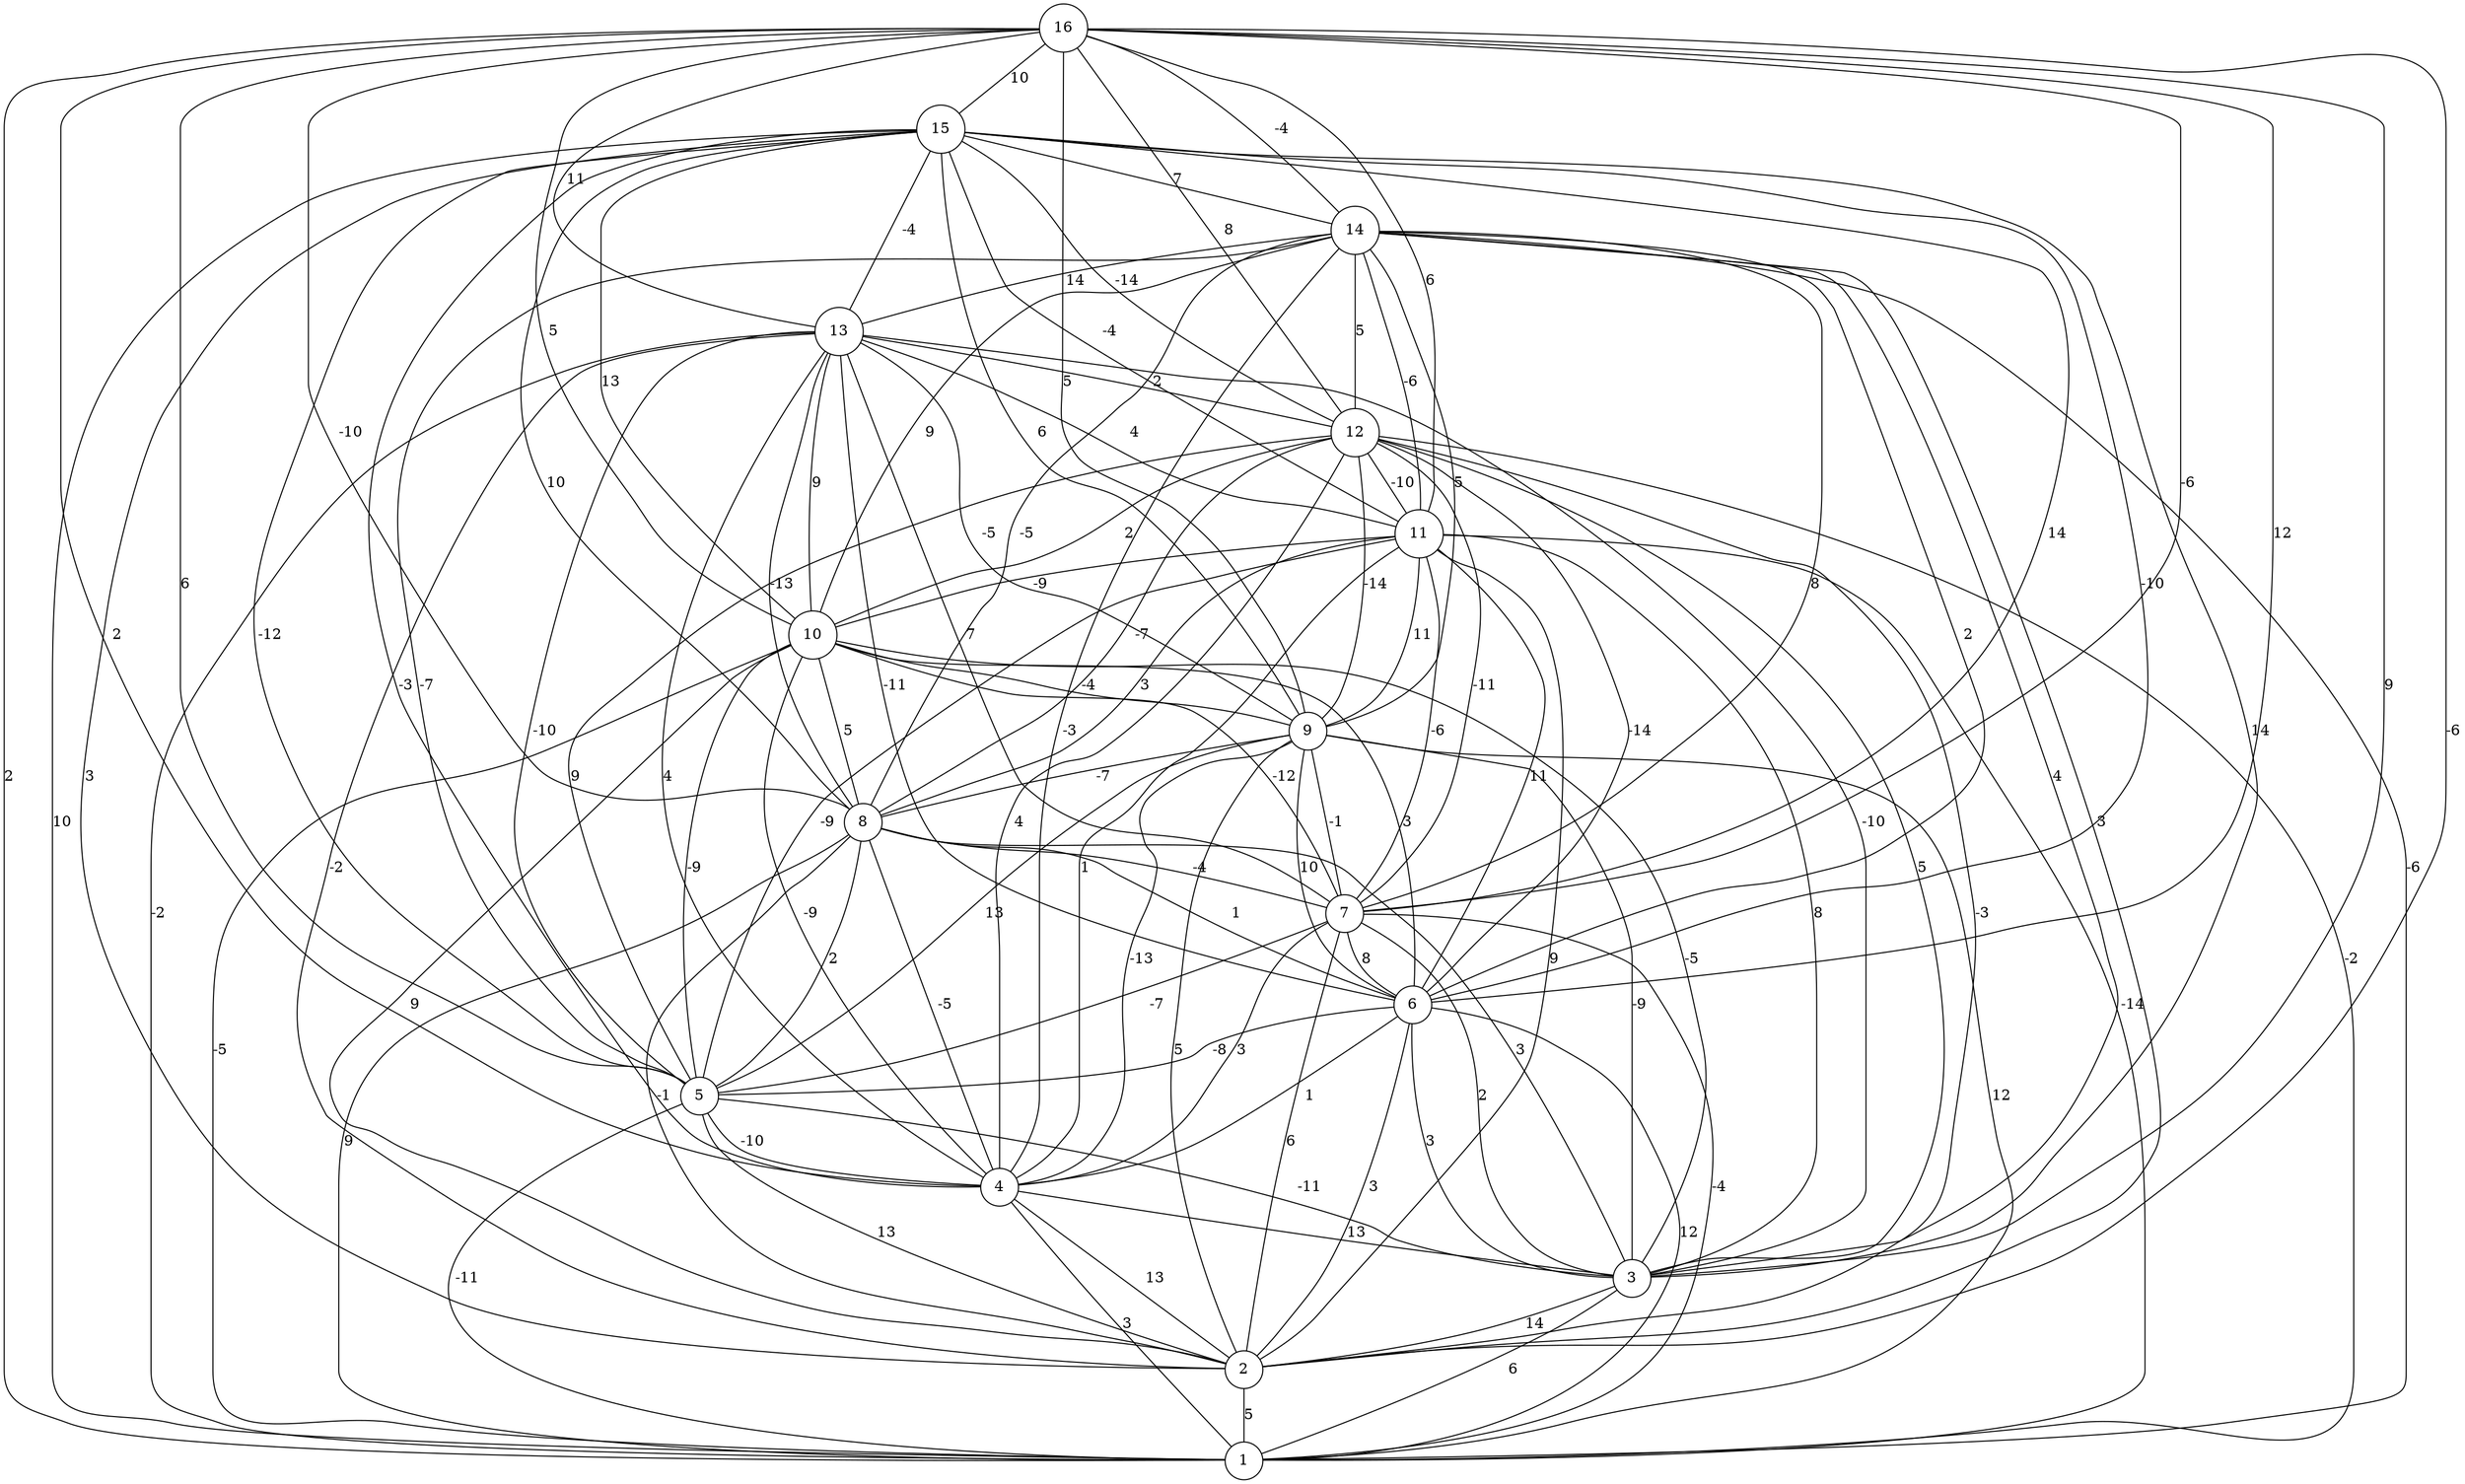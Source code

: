 graph { 
	 fontname="Helvetica,Arial,sans-serif" 
	 node [shape = circle]; 
	 16 -- 1 [label = "2"];
	 16 -- 2 [label = "-6"];
	 16 -- 3 [label = "9"];
	 16 -- 4 [label = "2"];
	 16 -- 5 [label = "6"];
	 16 -- 6 [label = "12"];
	 16 -- 7 [label = "-6"];
	 16 -- 8 [label = "-10"];
	 16 -- 9 [label = "5"];
	 16 -- 10 [label = "5"];
	 16 -- 11 [label = "6"];
	 16 -- 12 [label = "8"];
	 16 -- 13 [label = "11"];
	 16 -- 14 [label = "-4"];
	 16 -- 15 [label = "10"];
	 15 -- 1 [label = "10"];
	 15 -- 2 [label = "3"];
	 15 -- 3 [label = "14"];
	 15 -- 4 [label = "-3"];
	 15 -- 5 [label = "-12"];
	 15 -- 6 [label = "-10"];
	 15 -- 7 [label = "14"];
	 15 -- 8 [label = "10"];
	 15 -- 9 [label = "6"];
	 15 -- 10 [label = "13"];
	 15 -- 11 [label = "-4"];
	 15 -- 12 [label = "-14"];
	 15 -- 13 [label = "-4"];
	 15 -- 14 [label = "7"];
	 14 -- 1 [label = "-6"];
	 14 -- 2 [label = "3"];
	 14 -- 3 [label = "4"];
	 14 -- 4 [label = "-3"];
	 14 -- 5 [label = "-7"];
	 14 -- 6 [label = "2"];
	 14 -- 7 [label = "8"];
	 14 -- 8 [label = "-5"];
	 14 -- 9 [label = "5"];
	 14 -- 10 [label = "9"];
	 14 -- 11 [label = "-6"];
	 14 -- 12 [label = "5"];
	 14 -- 13 [label = "14"];
	 13 -- 1 [label = "-2"];
	 13 -- 2 [label = "-2"];
	 13 -- 3 [label = "-10"];
	 13 -- 4 [label = "4"];
	 13 -- 5 [label = "-10"];
	 13 -- 6 [label = "-11"];
	 13 -- 7 [label = "7"];
	 13 -- 8 [label = "-13"];
	 13 -- 9 [label = "-5"];
	 13 -- 10 [label = "9"];
	 13 -- 11 [label = "4"];
	 13 -- 12 [label = "2"];
	 12 -- 1 [label = "-2"];
	 12 -- 2 [label = "-3"];
	 12 -- 3 [label = "5"];
	 12 -- 4 [label = "4"];
	 12 -- 5 [label = "9"];
	 12 -- 6 [label = "-14"];
	 12 -- 7 [label = "-11"];
	 12 -- 8 [label = "-7"];
	 12 -- 9 [label = "-14"];
	 12 -- 10 [label = "2"];
	 12 -- 11 [label = "-10"];
	 11 -- 1 [label = "-14"];
	 11 -- 2 [label = "9"];
	 11 -- 3 [label = "8"];
	 11 -- 4 [label = "1"];
	 11 -- 5 [label = "-9"];
	 11 -- 6 [label = "11"];
	 11 -- 7 [label = "-6"];
	 11 -- 8 [label = "3"];
	 11 -- 9 [label = "11"];
	 11 -- 10 [label = "-9"];
	 10 -- 1 [label = "-5"];
	 10 -- 2 [label = "9"];
	 10 -- 3 [label = "-5"];
	 10 -- 4 [label = "-9"];
	 10 -- 5 [label = "-9"];
	 10 -- 6 [label = "3"];
	 10 -- 7 [label = "-12"];
	 10 -- 8 [label = "5"];
	 10 -- 9 [label = "-4"];
	 9 -- 1 [label = "12"];
	 9 -- 2 [label = "5"];
	 9 -- 3 [label = "-9"];
	 9 -- 4 [label = "-13"];
	 9 -- 5 [label = "13"];
	 9 -- 6 [label = "10"];
	 9 -- 7 [label = "-1"];
	 9 -- 8 [label = "-7"];
	 8 -- 1 [label = "9"];
	 8 -- 2 [label = "-1"];
	 8 -- 3 [label = "3"];
	 8 -- 4 [label = "-5"];
	 8 -- 5 [label = "2"];
	 8 -- 6 [label = "1"];
	 8 -- 7 [label = "-4"];
	 7 -- 1 [label = "-4"];
	 7 -- 2 [label = "6"];
	 7 -- 3 [label = "2"];
	 7 -- 4 [label = "3"];
	 7 -- 5 [label = "-7"];
	 7 -- 6 [label = "8"];
	 6 -- 1 [label = "12"];
	 6 -- 2 [label = "3"];
	 6 -- 3 [label = "3"];
	 6 -- 4 [label = "1"];
	 6 -- 5 [label = "-8"];
	 5 -- 1 [label = "-11"];
	 5 -- 2 [label = "13"];
	 5 -- 3 [label = "-11"];
	 5 -- 4 [label = "-10"];
	 4 -- 1 [label = "3"];
	 4 -- 2 [label = "13"];
	 4 -- 3 [label = "13"];
	 3 -- 1 [label = "6"];
	 3 -- 2 [label = "14"];
	 2 -- 1 [label = "5"];
	 1;
	 2;
	 3;
	 4;
	 5;
	 6;
	 7;
	 8;
	 9;
	 10;
	 11;
	 12;
	 13;
	 14;
	 15;
	 16;
}
